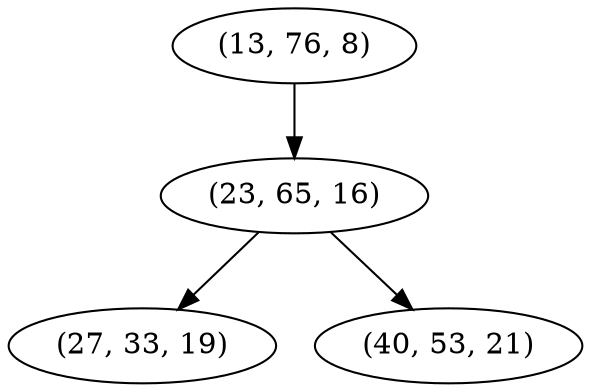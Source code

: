 digraph tree {
    "(13, 76, 8)";
    "(23, 65, 16)";
    "(27, 33, 19)";
    "(40, 53, 21)";
    "(13, 76, 8)" -> "(23, 65, 16)";
    "(23, 65, 16)" -> "(27, 33, 19)";
    "(23, 65, 16)" -> "(40, 53, 21)";
}
